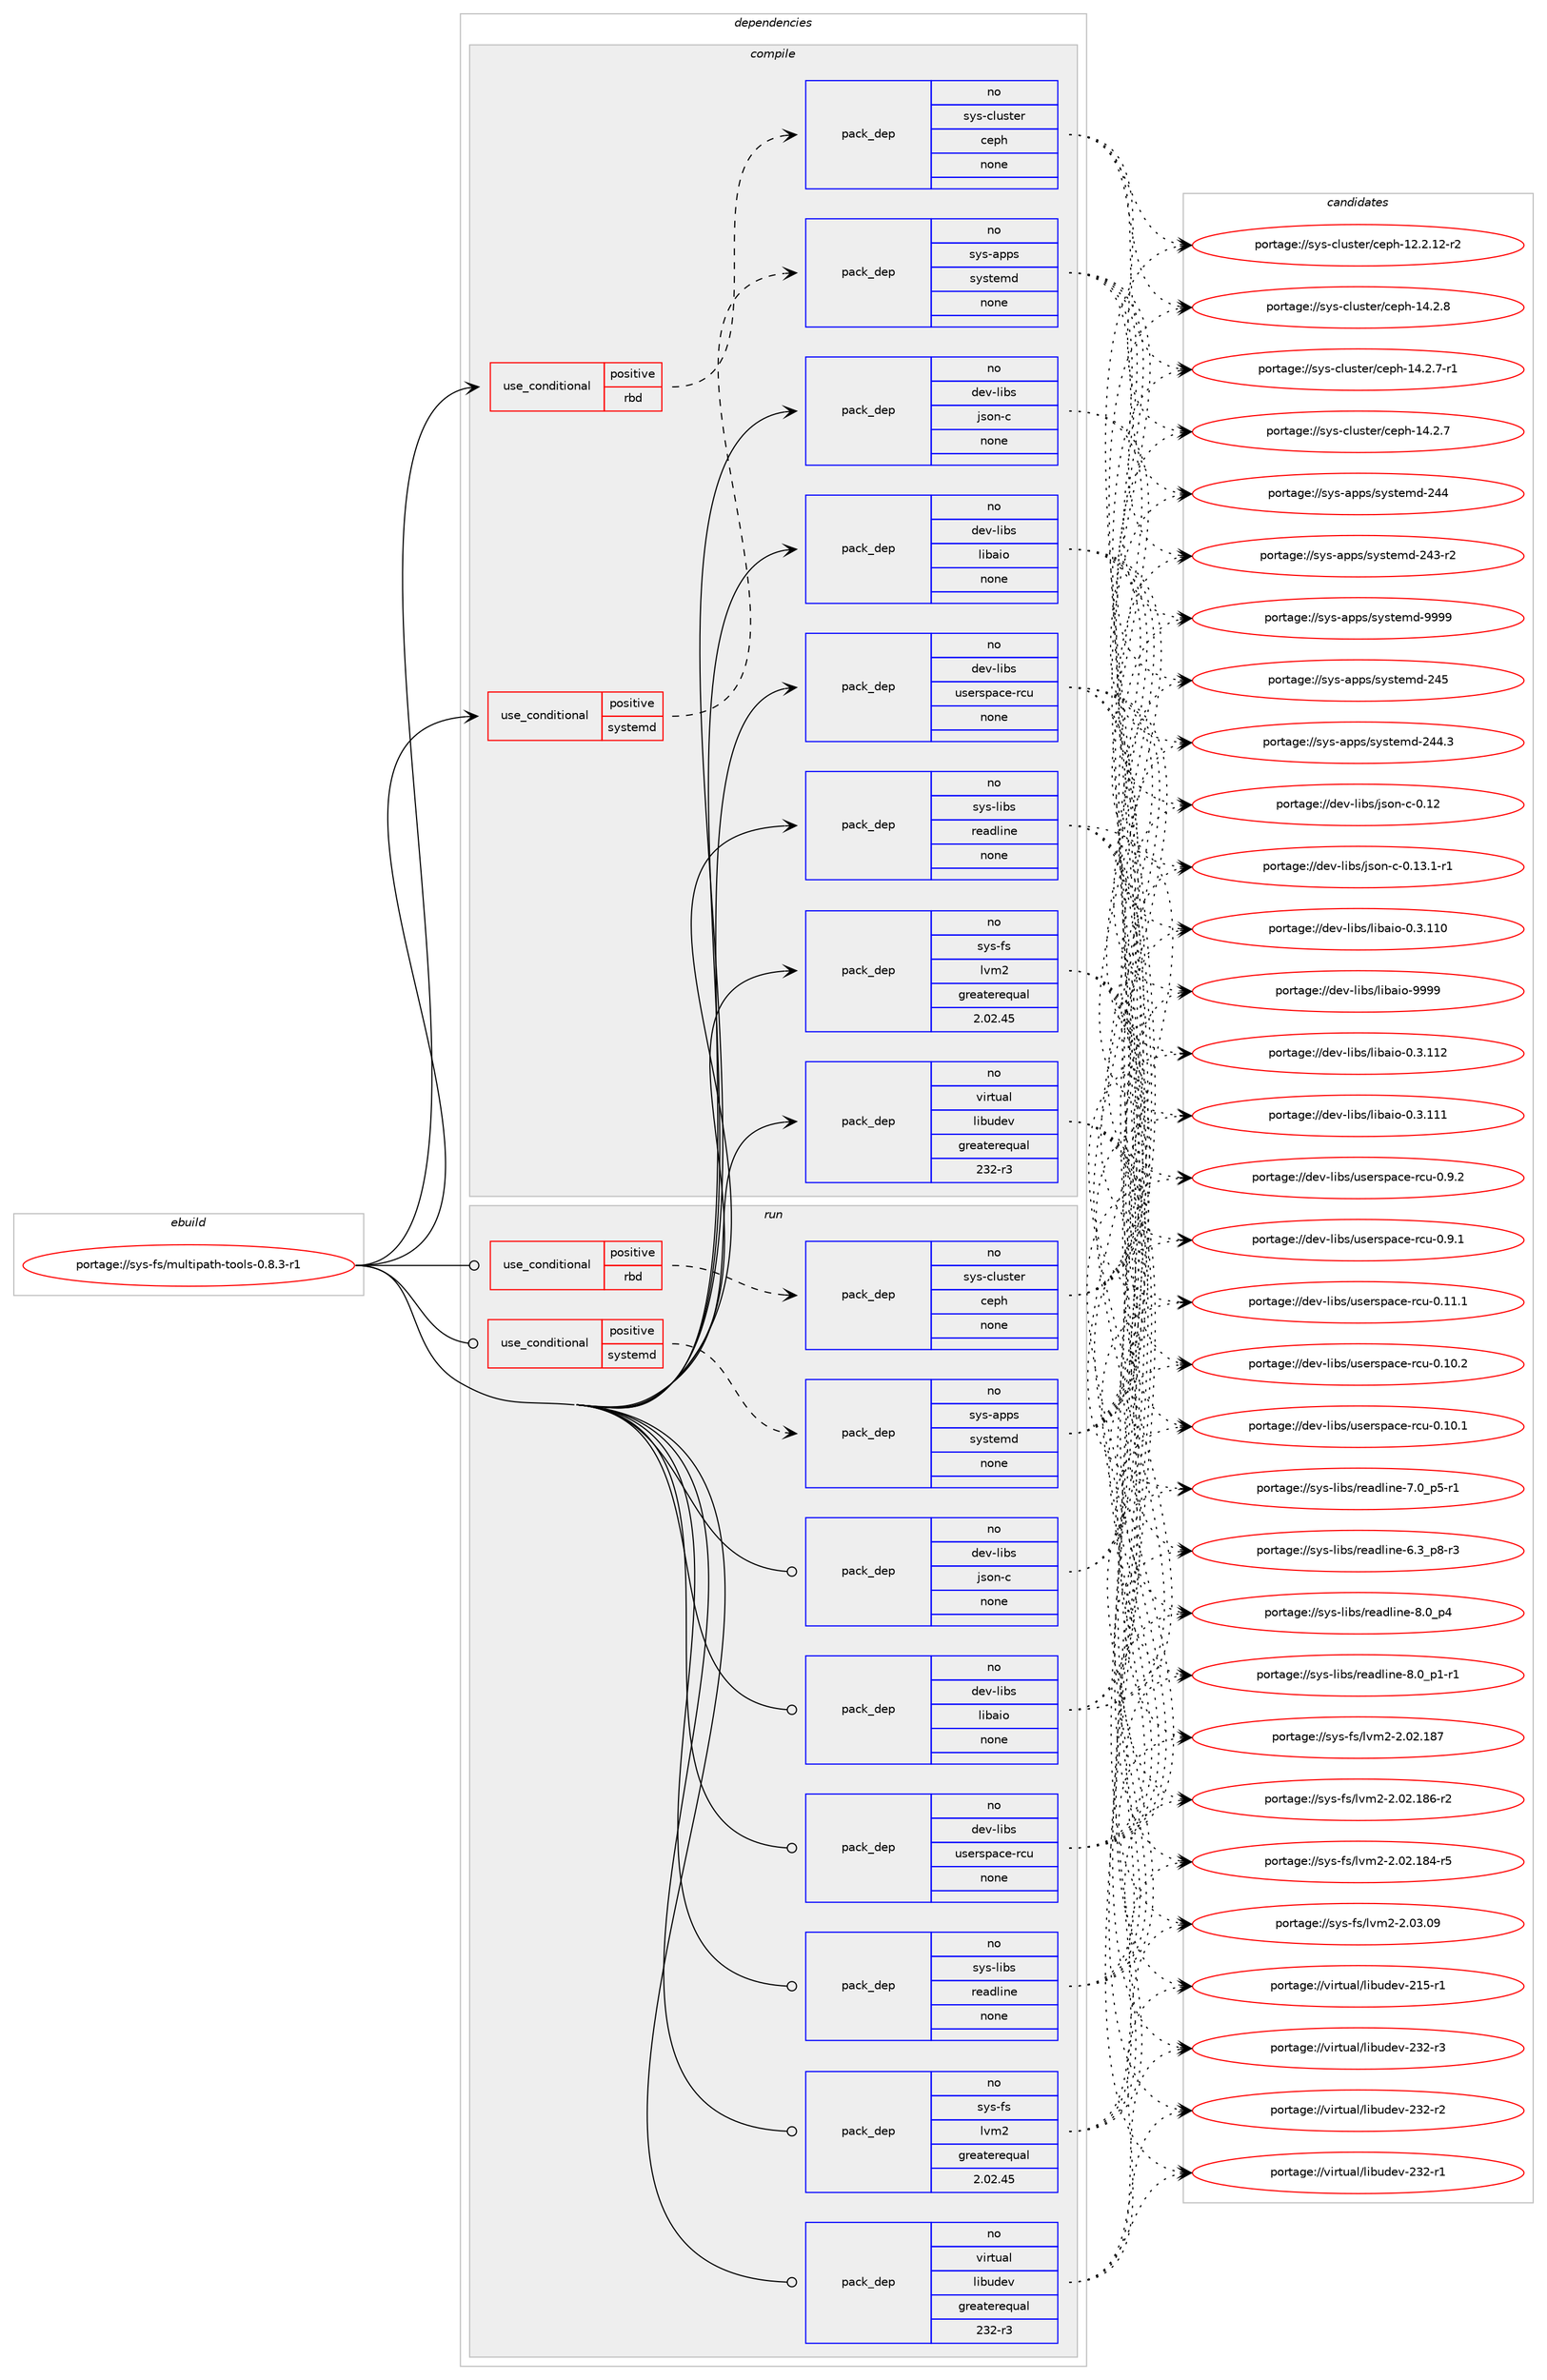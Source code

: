 digraph prolog {

# *************
# Graph options
# *************

newrank=true;
concentrate=true;
compound=true;
graph [rankdir=LR,fontname=Helvetica,fontsize=10,ranksep=1.5];#, ranksep=2.5, nodesep=0.2];
edge  [arrowhead=vee];
node  [fontname=Helvetica,fontsize=10];

# **********
# The ebuild
# **********

subgraph cluster_leftcol {
color=gray;
rank=same;
label=<<i>ebuild</i>>;
id [label="portage://sys-fs/multipath-tools-0.8.3-r1", color=red, width=4, href="../sys-fs/multipath-tools-0.8.3-r1.svg"];
}

# ****************
# The dependencies
# ****************

subgraph cluster_midcol {
color=gray;
label=<<i>dependencies</i>>;
subgraph cluster_compile {
fillcolor="#eeeeee";
style=filled;
label=<<i>compile</i>>;
subgraph cond941 {
dependency6126 [label=<<TABLE BORDER="0" CELLBORDER="1" CELLSPACING="0" CELLPADDING="4"><TR><TD ROWSPAN="3" CELLPADDING="10">use_conditional</TD></TR><TR><TD>positive</TD></TR><TR><TD>rbd</TD></TR></TABLE>>, shape=none, color=red];
subgraph pack5070 {
dependency6127 [label=<<TABLE BORDER="0" CELLBORDER="1" CELLSPACING="0" CELLPADDING="4" WIDTH="220"><TR><TD ROWSPAN="6" CELLPADDING="30">pack_dep</TD></TR><TR><TD WIDTH="110">no</TD></TR><TR><TD>sys-cluster</TD></TR><TR><TD>ceph</TD></TR><TR><TD>none</TD></TR><TR><TD></TD></TR></TABLE>>, shape=none, color=blue];
}
dependency6126:e -> dependency6127:w [weight=20,style="dashed",arrowhead="vee"];
}
id:e -> dependency6126:w [weight=20,style="solid",arrowhead="vee"];
subgraph cond942 {
dependency6128 [label=<<TABLE BORDER="0" CELLBORDER="1" CELLSPACING="0" CELLPADDING="4"><TR><TD ROWSPAN="3" CELLPADDING="10">use_conditional</TD></TR><TR><TD>positive</TD></TR><TR><TD>systemd</TD></TR></TABLE>>, shape=none, color=red];
subgraph pack5071 {
dependency6129 [label=<<TABLE BORDER="0" CELLBORDER="1" CELLSPACING="0" CELLPADDING="4" WIDTH="220"><TR><TD ROWSPAN="6" CELLPADDING="30">pack_dep</TD></TR><TR><TD WIDTH="110">no</TD></TR><TR><TD>sys-apps</TD></TR><TR><TD>systemd</TD></TR><TR><TD>none</TD></TR><TR><TD></TD></TR></TABLE>>, shape=none, color=blue];
}
dependency6128:e -> dependency6129:w [weight=20,style="dashed",arrowhead="vee"];
}
id:e -> dependency6128:w [weight=20,style="solid",arrowhead="vee"];
subgraph pack5072 {
dependency6130 [label=<<TABLE BORDER="0" CELLBORDER="1" CELLSPACING="0" CELLPADDING="4" WIDTH="220"><TR><TD ROWSPAN="6" CELLPADDING="30">pack_dep</TD></TR><TR><TD WIDTH="110">no</TD></TR><TR><TD>dev-libs</TD></TR><TR><TD>json-c</TD></TR><TR><TD>none</TD></TR><TR><TD></TD></TR></TABLE>>, shape=none, color=blue];
}
id:e -> dependency6130:w [weight=20,style="solid",arrowhead="vee"];
subgraph pack5073 {
dependency6131 [label=<<TABLE BORDER="0" CELLBORDER="1" CELLSPACING="0" CELLPADDING="4" WIDTH="220"><TR><TD ROWSPAN="6" CELLPADDING="30">pack_dep</TD></TR><TR><TD WIDTH="110">no</TD></TR><TR><TD>dev-libs</TD></TR><TR><TD>libaio</TD></TR><TR><TD>none</TD></TR><TR><TD></TD></TR></TABLE>>, shape=none, color=blue];
}
id:e -> dependency6131:w [weight=20,style="solid",arrowhead="vee"];
subgraph pack5074 {
dependency6132 [label=<<TABLE BORDER="0" CELLBORDER="1" CELLSPACING="0" CELLPADDING="4" WIDTH="220"><TR><TD ROWSPAN="6" CELLPADDING="30">pack_dep</TD></TR><TR><TD WIDTH="110">no</TD></TR><TR><TD>dev-libs</TD></TR><TR><TD>userspace-rcu</TD></TR><TR><TD>none</TD></TR><TR><TD></TD></TR></TABLE>>, shape=none, color=blue];
}
id:e -> dependency6132:w [weight=20,style="solid",arrowhead="vee"];
subgraph pack5075 {
dependency6133 [label=<<TABLE BORDER="0" CELLBORDER="1" CELLSPACING="0" CELLPADDING="4" WIDTH="220"><TR><TD ROWSPAN="6" CELLPADDING="30">pack_dep</TD></TR><TR><TD WIDTH="110">no</TD></TR><TR><TD>sys-fs</TD></TR><TR><TD>lvm2</TD></TR><TR><TD>greaterequal</TD></TR><TR><TD>2.02.45</TD></TR></TABLE>>, shape=none, color=blue];
}
id:e -> dependency6133:w [weight=20,style="solid",arrowhead="vee"];
subgraph pack5076 {
dependency6134 [label=<<TABLE BORDER="0" CELLBORDER="1" CELLSPACING="0" CELLPADDING="4" WIDTH="220"><TR><TD ROWSPAN="6" CELLPADDING="30">pack_dep</TD></TR><TR><TD WIDTH="110">no</TD></TR><TR><TD>sys-libs</TD></TR><TR><TD>readline</TD></TR><TR><TD>none</TD></TR><TR><TD></TD></TR></TABLE>>, shape=none, color=blue];
}
id:e -> dependency6134:w [weight=20,style="solid",arrowhead="vee"];
subgraph pack5077 {
dependency6135 [label=<<TABLE BORDER="0" CELLBORDER="1" CELLSPACING="0" CELLPADDING="4" WIDTH="220"><TR><TD ROWSPAN="6" CELLPADDING="30">pack_dep</TD></TR><TR><TD WIDTH="110">no</TD></TR><TR><TD>virtual</TD></TR><TR><TD>libudev</TD></TR><TR><TD>greaterequal</TD></TR><TR><TD>232-r3</TD></TR></TABLE>>, shape=none, color=blue];
}
id:e -> dependency6135:w [weight=20,style="solid",arrowhead="vee"];
}
subgraph cluster_compileandrun {
fillcolor="#eeeeee";
style=filled;
label=<<i>compile and run</i>>;
}
subgraph cluster_run {
fillcolor="#eeeeee";
style=filled;
label=<<i>run</i>>;
subgraph cond943 {
dependency6136 [label=<<TABLE BORDER="0" CELLBORDER="1" CELLSPACING="0" CELLPADDING="4"><TR><TD ROWSPAN="3" CELLPADDING="10">use_conditional</TD></TR><TR><TD>positive</TD></TR><TR><TD>rbd</TD></TR></TABLE>>, shape=none, color=red];
subgraph pack5078 {
dependency6137 [label=<<TABLE BORDER="0" CELLBORDER="1" CELLSPACING="0" CELLPADDING="4" WIDTH="220"><TR><TD ROWSPAN="6" CELLPADDING="30">pack_dep</TD></TR><TR><TD WIDTH="110">no</TD></TR><TR><TD>sys-cluster</TD></TR><TR><TD>ceph</TD></TR><TR><TD>none</TD></TR><TR><TD></TD></TR></TABLE>>, shape=none, color=blue];
}
dependency6136:e -> dependency6137:w [weight=20,style="dashed",arrowhead="vee"];
}
id:e -> dependency6136:w [weight=20,style="solid",arrowhead="odot"];
subgraph cond944 {
dependency6138 [label=<<TABLE BORDER="0" CELLBORDER="1" CELLSPACING="0" CELLPADDING="4"><TR><TD ROWSPAN="3" CELLPADDING="10">use_conditional</TD></TR><TR><TD>positive</TD></TR><TR><TD>systemd</TD></TR></TABLE>>, shape=none, color=red];
subgraph pack5079 {
dependency6139 [label=<<TABLE BORDER="0" CELLBORDER="1" CELLSPACING="0" CELLPADDING="4" WIDTH="220"><TR><TD ROWSPAN="6" CELLPADDING="30">pack_dep</TD></TR><TR><TD WIDTH="110">no</TD></TR><TR><TD>sys-apps</TD></TR><TR><TD>systemd</TD></TR><TR><TD>none</TD></TR><TR><TD></TD></TR></TABLE>>, shape=none, color=blue];
}
dependency6138:e -> dependency6139:w [weight=20,style="dashed",arrowhead="vee"];
}
id:e -> dependency6138:w [weight=20,style="solid",arrowhead="odot"];
subgraph pack5080 {
dependency6140 [label=<<TABLE BORDER="0" CELLBORDER="1" CELLSPACING="0" CELLPADDING="4" WIDTH="220"><TR><TD ROWSPAN="6" CELLPADDING="30">pack_dep</TD></TR><TR><TD WIDTH="110">no</TD></TR><TR><TD>dev-libs</TD></TR><TR><TD>json-c</TD></TR><TR><TD>none</TD></TR><TR><TD></TD></TR></TABLE>>, shape=none, color=blue];
}
id:e -> dependency6140:w [weight=20,style="solid",arrowhead="odot"];
subgraph pack5081 {
dependency6141 [label=<<TABLE BORDER="0" CELLBORDER="1" CELLSPACING="0" CELLPADDING="4" WIDTH="220"><TR><TD ROWSPAN="6" CELLPADDING="30">pack_dep</TD></TR><TR><TD WIDTH="110">no</TD></TR><TR><TD>dev-libs</TD></TR><TR><TD>libaio</TD></TR><TR><TD>none</TD></TR><TR><TD></TD></TR></TABLE>>, shape=none, color=blue];
}
id:e -> dependency6141:w [weight=20,style="solid",arrowhead="odot"];
subgraph pack5082 {
dependency6142 [label=<<TABLE BORDER="0" CELLBORDER="1" CELLSPACING="0" CELLPADDING="4" WIDTH="220"><TR><TD ROWSPAN="6" CELLPADDING="30">pack_dep</TD></TR><TR><TD WIDTH="110">no</TD></TR><TR><TD>dev-libs</TD></TR><TR><TD>userspace-rcu</TD></TR><TR><TD>none</TD></TR><TR><TD></TD></TR></TABLE>>, shape=none, color=blue];
}
id:e -> dependency6142:w [weight=20,style="solid",arrowhead="odot"];
subgraph pack5083 {
dependency6143 [label=<<TABLE BORDER="0" CELLBORDER="1" CELLSPACING="0" CELLPADDING="4" WIDTH="220"><TR><TD ROWSPAN="6" CELLPADDING="30">pack_dep</TD></TR><TR><TD WIDTH="110">no</TD></TR><TR><TD>sys-fs</TD></TR><TR><TD>lvm2</TD></TR><TR><TD>greaterequal</TD></TR><TR><TD>2.02.45</TD></TR></TABLE>>, shape=none, color=blue];
}
id:e -> dependency6143:w [weight=20,style="solid",arrowhead="odot"];
subgraph pack5084 {
dependency6144 [label=<<TABLE BORDER="0" CELLBORDER="1" CELLSPACING="0" CELLPADDING="4" WIDTH="220"><TR><TD ROWSPAN="6" CELLPADDING="30">pack_dep</TD></TR><TR><TD WIDTH="110">no</TD></TR><TR><TD>sys-libs</TD></TR><TR><TD>readline</TD></TR><TR><TD>none</TD></TR><TR><TD></TD></TR></TABLE>>, shape=none, color=blue];
}
id:e -> dependency6144:w [weight=20,style="solid",arrowhead="odot"];
subgraph pack5085 {
dependency6145 [label=<<TABLE BORDER="0" CELLBORDER="1" CELLSPACING="0" CELLPADDING="4" WIDTH="220"><TR><TD ROWSPAN="6" CELLPADDING="30">pack_dep</TD></TR><TR><TD WIDTH="110">no</TD></TR><TR><TD>virtual</TD></TR><TR><TD>libudev</TD></TR><TR><TD>greaterequal</TD></TR><TR><TD>232-r3</TD></TR></TABLE>>, shape=none, color=blue];
}
id:e -> dependency6145:w [weight=20,style="solid",arrowhead="odot"];
}
}

# **************
# The candidates
# **************

subgraph cluster_choices {
rank=same;
color=gray;
label=<<i>candidates</i>>;

subgraph choice5070 {
color=black;
nodesep=1;
choice1151211154599108117115116101114479910111210445495246504656 [label="portage://sys-cluster/ceph-14.2.8", color=red, width=4,href="../sys-cluster/ceph-14.2.8.svg"];
choice11512111545991081171151161011144799101112104454952465046554511449 [label="portage://sys-cluster/ceph-14.2.7-r1", color=red, width=4,href="../sys-cluster/ceph-14.2.7-r1.svg"];
choice1151211154599108117115116101114479910111210445495246504655 [label="portage://sys-cluster/ceph-14.2.7", color=red, width=4,href="../sys-cluster/ceph-14.2.7.svg"];
choice1151211154599108117115116101114479910111210445495046504649504511450 [label="portage://sys-cluster/ceph-12.2.12-r2", color=red, width=4,href="../sys-cluster/ceph-12.2.12-r2.svg"];
dependency6127:e -> choice1151211154599108117115116101114479910111210445495246504656:w [style=dotted,weight="100"];
dependency6127:e -> choice11512111545991081171151161011144799101112104454952465046554511449:w [style=dotted,weight="100"];
dependency6127:e -> choice1151211154599108117115116101114479910111210445495246504655:w [style=dotted,weight="100"];
dependency6127:e -> choice1151211154599108117115116101114479910111210445495046504649504511450:w [style=dotted,weight="100"];
}
subgraph choice5071 {
color=black;
nodesep=1;
choice1151211154597112112115471151211151161011091004557575757 [label="portage://sys-apps/systemd-9999", color=red, width=4,href="../sys-apps/systemd-9999.svg"];
choice11512111545971121121154711512111511610110910045505253 [label="portage://sys-apps/systemd-245", color=red, width=4,href="../sys-apps/systemd-245.svg"];
choice115121115459711211211547115121115116101109100455052524651 [label="portage://sys-apps/systemd-244.3", color=red, width=4,href="../sys-apps/systemd-244.3.svg"];
choice11512111545971121121154711512111511610110910045505252 [label="portage://sys-apps/systemd-244", color=red, width=4,href="../sys-apps/systemd-244.svg"];
choice115121115459711211211547115121115116101109100455052514511450 [label="portage://sys-apps/systemd-243-r2", color=red, width=4,href="../sys-apps/systemd-243-r2.svg"];
dependency6129:e -> choice1151211154597112112115471151211151161011091004557575757:w [style=dotted,weight="100"];
dependency6129:e -> choice11512111545971121121154711512111511610110910045505253:w [style=dotted,weight="100"];
dependency6129:e -> choice115121115459711211211547115121115116101109100455052524651:w [style=dotted,weight="100"];
dependency6129:e -> choice11512111545971121121154711512111511610110910045505252:w [style=dotted,weight="100"];
dependency6129:e -> choice115121115459711211211547115121115116101109100455052514511450:w [style=dotted,weight="100"];
}
subgraph choice5072 {
color=black;
nodesep=1;
choice1001011184510810598115471061151111104599454846495146494511449 [label="portage://dev-libs/json-c-0.13.1-r1", color=red, width=4,href="../dev-libs/json-c-0.13.1-r1.svg"];
choice10010111845108105981154710611511111045994548464950 [label="portage://dev-libs/json-c-0.12", color=red, width=4,href="../dev-libs/json-c-0.12.svg"];
dependency6130:e -> choice1001011184510810598115471061151111104599454846495146494511449:w [style=dotted,weight="100"];
dependency6130:e -> choice10010111845108105981154710611511111045994548464950:w [style=dotted,weight="100"];
}
subgraph choice5073 {
color=black;
nodesep=1;
choice10010111845108105981154710810598971051114557575757 [label="portage://dev-libs/libaio-9999", color=red, width=4,href="../dev-libs/libaio-9999.svg"];
choice10010111845108105981154710810598971051114548465146494950 [label="portage://dev-libs/libaio-0.3.112", color=red, width=4,href="../dev-libs/libaio-0.3.112.svg"];
choice10010111845108105981154710810598971051114548465146494949 [label="portage://dev-libs/libaio-0.3.111", color=red, width=4,href="../dev-libs/libaio-0.3.111.svg"];
choice10010111845108105981154710810598971051114548465146494948 [label="portage://dev-libs/libaio-0.3.110", color=red, width=4,href="../dev-libs/libaio-0.3.110.svg"];
dependency6131:e -> choice10010111845108105981154710810598971051114557575757:w [style=dotted,weight="100"];
dependency6131:e -> choice10010111845108105981154710810598971051114548465146494950:w [style=dotted,weight="100"];
dependency6131:e -> choice10010111845108105981154710810598971051114548465146494949:w [style=dotted,weight="100"];
dependency6131:e -> choice10010111845108105981154710810598971051114548465146494948:w [style=dotted,weight="100"];
}
subgraph choice5074 {
color=black;
nodesep=1;
choice10010111845108105981154711711510111411511297991014511499117454846574650 [label="portage://dev-libs/userspace-rcu-0.9.2", color=red, width=4,href="../dev-libs/userspace-rcu-0.9.2.svg"];
choice10010111845108105981154711711510111411511297991014511499117454846574649 [label="portage://dev-libs/userspace-rcu-0.9.1", color=red, width=4,href="../dev-libs/userspace-rcu-0.9.1.svg"];
choice1001011184510810598115471171151011141151129799101451149911745484649494649 [label="portage://dev-libs/userspace-rcu-0.11.1", color=red, width=4,href="../dev-libs/userspace-rcu-0.11.1.svg"];
choice1001011184510810598115471171151011141151129799101451149911745484649484650 [label="portage://dev-libs/userspace-rcu-0.10.2", color=red, width=4,href="../dev-libs/userspace-rcu-0.10.2.svg"];
choice1001011184510810598115471171151011141151129799101451149911745484649484649 [label="portage://dev-libs/userspace-rcu-0.10.1", color=red, width=4,href="../dev-libs/userspace-rcu-0.10.1.svg"];
dependency6132:e -> choice10010111845108105981154711711510111411511297991014511499117454846574650:w [style=dotted,weight="100"];
dependency6132:e -> choice10010111845108105981154711711510111411511297991014511499117454846574649:w [style=dotted,weight="100"];
dependency6132:e -> choice1001011184510810598115471171151011141151129799101451149911745484649494649:w [style=dotted,weight="100"];
dependency6132:e -> choice1001011184510810598115471171151011141151129799101451149911745484649484650:w [style=dotted,weight="100"];
dependency6132:e -> choice1001011184510810598115471171151011141151129799101451149911745484649484649:w [style=dotted,weight="100"];
}
subgraph choice5075 {
color=black;
nodesep=1;
choice1151211154510211547108118109504550464851464857 [label="portage://sys-fs/lvm2-2.03.09", color=red, width=4,href="../sys-fs/lvm2-2.03.09.svg"];
choice115121115451021154710811810950455046485046495655 [label="portage://sys-fs/lvm2-2.02.187", color=red, width=4,href="../sys-fs/lvm2-2.02.187.svg"];
choice1151211154510211547108118109504550464850464956544511450 [label="portage://sys-fs/lvm2-2.02.186-r2", color=red, width=4,href="../sys-fs/lvm2-2.02.186-r2.svg"];
choice1151211154510211547108118109504550464850464956524511453 [label="portage://sys-fs/lvm2-2.02.184-r5", color=red, width=4,href="../sys-fs/lvm2-2.02.184-r5.svg"];
dependency6133:e -> choice1151211154510211547108118109504550464851464857:w [style=dotted,weight="100"];
dependency6133:e -> choice115121115451021154710811810950455046485046495655:w [style=dotted,weight="100"];
dependency6133:e -> choice1151211154510211547108118109504550464850464956544511450:w [style=dotted,weight="100"];
dependency6133:e -> choice1151211154510211547108118109504550464850464956524511453:w [style=dotted,weight="100"];
}
subgraph choice5076 {
color=black;
nodesep=1;
choice11512111545108105981154711410197100108105110101455646489511252 [label="portage://sys-libs/readline-8.0_p4", color=red, width=4,href="../sys-libs/readline-8.0_p4.svg"];
choice115121115451081059811547114101971001081051101014556464895112494511449 [label="portage://sys-libs/readline-8.0_p1-r1", color=red, width=4,href="../sys-libs/readline-8.0_p1-r1.svg"];
choice115121115451081059811547114101971001081051101014555464895112534511449 [label="portage://sys-libs/readline-7.0_p5-r1", color=red, width=4,href="../sys-libs/readline-7.0_p5-r1.svg"];
choice115121115451081059811547114101971001081051101014554465195112564511451 [label="portage://sys-libs/readline-6.3_p8-r3", color=red, width=4,href="../sys-libs/readline-6.3_p8-r3.svg"];
dependency6134:e -> choice11512111545108105981154711410197100108105110101455646489511252:w [style=dotted,weight="100"];
dependency6134:e -> choice115121115451081059811547114101971001081051101014556464895112494511449:w [style=dotted,weight="100"];
dependency6134:e -> choice115121115451081059811547114101971001081051101014555464895112534511449:w [style=dotted,weight="100"];
dependency6134:e -> choice115121115451081059811547114101971001081051101014554465195112564511451:w [style=dotted,weight="100"];
}
subgraph choice5077 {
color=black;
nodesep=1;
choice118105114116117971084710810598117100101118455051504511451 [label="portage://virtual/libudev-232-r3", color=red, width=4,href="../virtual/libudev-232-r3.svg"];
choice118105114116117971084710810598117100101118455051504511450 [label="portage://virtual/libudev-232-r2", color=red, width=4,href="../virtual/libudev-232-r2.svg"];
choice118105114116117971084710810598117100101118455051504511449 [label="portage://virtual/libudev-232-r1", color=red, width=4,href="../virtual/libudev-232-r1.svg"];
choice118105114116117971084710810598117100101118455049534511449 [label="portage://virtual/libudev-215-r1", color=red, width=4,href="../virtual/libudev-215-r1.svg"];
dependency6135:e -> choice118105114116117971084710810598117100101118455051504511451:w [style=dotted,weight="100"];
dependency6135:e -> choice118105114116117971084710810598117100101118455051504511450:w [style=dotted,weight="100"];
dependency6135:e -> choice118105114116117971084710810598117100101118455051504511449:w [style=dotted,weight="100"];
dependency6135:e -> choice118105114116117971084710810598117100101118455049534511449:w [style=dotted,weight="100"];
}
subgraph choice5078 {
color=black;
nodesep=1;
choice1151211154599108117115116101114479910111210445495246504656 [label="portage://sys-cluster/ceph-14.2.8", color=red, width=4,href="../sys-cluster/ceph-14.2.8.svg"];
choice11512111545991081171151161011144799101112104454952465046554511449 [label="portage://sys-cluster/ceph-14.2.7-r1", color=red, width=4,href="../sys-cluster/ceph-14.2.7-r1.svg"];
choice1151211154599108117115116101114479910111210445495246504655 [label="portage://sys-cluster/ceph-14.2.7", color=red, width=4,href="../sys-cluster/ceph-14.2.7.svg"];
choice1151211154599108117115116101114479910111210445495046504649504511450 [label="portage://sys-cluster/ceph-12.2.12-r2", color=red, width=4,href="../sys-cluster/ceph-12.2.12-r2.svg"];
dependency6137:e -> choice1151211154599108117115116101114479910111210445495246504656:w [style=dotted,weight="100"];
dependency6137:e -> choice11512111545991081171151161011144799101112104454952465046554511449:w [style=dotted,weight="100"];
dependency6137:e -> choice1151211154599108117115116101114479910111210445495246504655:w [style=dotted,weight="100"];
dependency6137:e -> choice1151211154599108117115116101114479910111210445495046504649504511450:w [style=dotted,weight="100"];
}
subgraph choice5079 {
color=black;
nodesep=1;
choice1151211154597112112115471151211151161011091004557575757 [label="portage://sys-apps/systemd-9999", color=red, width=4,href="../sys-apps/systemd-9999.svg"];
choice11512111545971121121154711512111511610110910045505253 [label="portage://sys-apps/systemd-245", color=red, width=4,href="../sys-apps/systemd-245.svg"];
choice115121115459711211211547115121115116101109100455052524651 [label="portage://sys-apps/systemd-244.3", color=red, width=4,href="../sys-apps/systemd-244.3.svg"];
choice11512111545971121121154711512111511610110910045505252 [label="portage://sys-apps/systemd-244", color=red, width=4,href="../sys-apps/systemd-244.svg"];
choice115121115459711211211547115121115116101109100455052514511450 [label="portage://sys-apps/systemd-243-r2", color=red, width=4,href="../sys-apps/systemd-243-r2.svg"];
dependency6139:e -> choice1151211154597112112115471151211151161011091004557575757:w [style=dotted,weight="100"];
dependency6139:e -> choice11512111545971121121154711512111511610110910045505253:w [style=dotted,weight="100"];
dependency6139:e -> choice115121115459711211211547115121115116101109100455052524651:w [style=dotted,weight="100"];
dependency6139:e -> choice11512111545971121121154711512111511610110910045505252:w [style=dotted,weight="100"];
dependency6139:e -> choice115121115459711211211547115121115116101109100455052514511450:w [style=dotted,weight="100"];
}
subgraph choice5080 {
color=black;
nodesep=1;
choice1001011184510810598115471061151111104599454846495146494511449 [label="portage://dev-libs/json-c-0.13.1-r1", color=red, width=4,href="../dev-libs/json-c-0.13.1-r1.svg"];
choice10010111845108105981154710611511111045994548464950 [label="portage://dev-libs/json-c-0.12", color=red, width=4,href="../dev-libs/json-c-0.12.svg"];
dependency6140:e -> choice1001011184510810598115471061151111104599454846495146494511449:w [style=dotted,weight="100"];
dependency6140:e -> choice10010111845108105981154710611511111045994548464950:w [style=dotted,weight="100"];
}
subgraph choice5081 {
color=black;
nodesep=1;
choice10010111845108105981154710810598971051114557575757 [label="portage://dev-libs/libaio-9999", color=red, width=4,href="../dev-libs/libaio-9999.svg"];
choice10010111845108105981154710810598971051114548465146494950 [label="portage://dev-libs/libaio-0.3.112", color=red, width=4,href="../dev-libs/libaio-0.3.112.svg"];
choice10010111845108105981154710810598971051114548465146494949 [label="portage://dev-libs/libaio-0.3.111", color=red, width=4,href="../dev-libs/libaio-0.3.111.svg"];
choice10010111845108105981154710810598971051114548465146494948 [label="portage://dev-libs/libaio-0.3.110", color=red, width=4,href="../dev-libs/libaio-0.3.110.svg"];
dependency6141:e -> choice10010111845108105981154710810598971051114557575757:w [style=dotted,weight="100"];
dependency6141:e -> choice10010111845108105981154710810598971051114548465146494950:w [style=dotted,weight="100"];
dependency6141:e -> choice10010111845108105981154710810598971051114548465146494949:w [style=dotted,weight="100"];
dependency6141:e -> choice10010111845108105981154710810598971051114548465146494948:w [style=dotted,weight="100"];
}
subgraph choice5082 {
color=black;
nodesep=1;
choice10010111845108105981154711711510111411511297991014511499117454846574650 [label="portage://dev-libs/userspace-rcu-0.9.2", color=red, width=4,href="../dev-libs/userspace-rcu-0.9.2.svg"];
choice10010111845108105981154711711510111411511297991014511499117454846574649 [label="portage://dev-libs/userspace-rcu-0.9.1", color=red, width=4,href="../dev-libs/userspace-rcu-0.9.1.svg"];
choice1001011184510810598115471171151011141151129799101451149911745484649494649 [label="portage://dev-libs/userspace-rcu-0.11.1", color=red, width=4,href="../dev-libs/userspace-rcu-0.11.1.svg"];
choice1001011184510810598115471171151011141151129799101451149911745484649484650 [label="portage://dev-libs/userspace-rcu-0.10.2", color=red, width=4,href="../dev-libs/userspace-rcu-0.10.2.svg"];
choice1001011184510810598115471171151011141151129799101451149911745484649484649 [label="portage://dev-libs/userspace-rcu-0.10.1", color=red, width=4,href="../dev-libs/userspace-rcu-0.10.1.svg"];
dependency6142:e -> choice10010111845108105981154711711510111411511297991014511499117454846574650:w [style=dotted,weight="100"];
dependency6142:e -> choice10010111845108105981154711711510111411511297991014511499117454846574649:w [style=dotted,weight="100"];
dependency6142:e -> choice1001011184510810598115471171151011141151129799101451149911745484649494649:w [style=dotted,weight="100"];
dependency6142:e -> choice1001011184510810598115471171151011141151129799101451149911745484649484650:w [style=dotted,weight="100"];
dependency6142:e -> choice1001011184510810598115471171151011141151129799101451149911745484649484649:w [style=dotted,weight="100"];
}
subgraph choice5083 {
color=black;
nodesep=1;
choice1151211154510211547108118109504550464851464857 [label="portage://sys-fs/lvm2-2.03.09", color=red, width=4,href="../sys-fs/lvm2-2.03.09.svg"];
choice115121115451021154710811810950455046485046495655 [label="portage://sys-fs/lvm2-2.02.187", color=red, width=4,href="../sys-fs/lvm2-2.02.187.svg"];
choice1151211154510211547108118109504550464850464956544511450 [label="portage://sys-fs/lvm2-2.02.186-r2", color=red, width=4,href="../sys-fs/lvm2-2.02.186-r2.svg"];
choice1151211154510211547108118109504550464850464956524511453 [label="portage://sys-fs/lvm2-2.02.184-r5", color=red, width=4,href="../sys-fs/lvm2-2.02.184-r5.svg"];
dependency6143:e -> choice1151211154510211547108118109504550464851464857:w [style=dotted,weight="100"];
dependency6143:e -> choice115121115451021154710811810950455046485046495655:w [style=dotted,weight="100"];
dependency6143:e -> choice1151211154510211547108118109504550464850464956544511450:w [style=dotted,weight="100"];
dependency6143:e -> choice1151211154510211547108118109504550464850464956524511453:w [style=dotted,weight="100"];
}
subgraph choice5084 {
color=black;
nodesep=1;
choice11512111545108105981154711410197100108105110101455646489511252 [label="portage://sys-libs/readline-8.0_p4", color=red, width=4,href="../sys-libs/readline-8.0_p4.svg"];
choice115121115451081059811547114101971001081051101014556464895112494511449 [label="portage://sys-libs/readline-8.0_p1-r1", color=red, width=4,href="../sys-libs/readline-8.0_p1-r1.svg"];
choice115121115451081059811547114101971001081051101014555464895112534511449 [label="portage://sys-libs/readline-7.0_p5-r1", color=red, width=4,href="../sys-libs/readline-7.0_p5-r1.svg"];
choice115121115451081059811547114101971001081051101014554465195112564511451 [label="portage://sys-libs/readline-6.3_p8-r3", color=red, width=4,href="../sys-libs/readline-6.3_p8-r3.svg"];
dependency6144:e -> choice11512111545108105981154711410197100108105110101455646489511252:w [style=dotted,weight="100"];
dependency6144:e -> choice115121115451081059811547114101971001081051101014556464895112494511449:w [style=dotted,weight="100"];
dependency6144:e -> choice115121115451081059811547114101971001081051101014555464895112534511449:w [style=dotted,weight="100"];
dependency6144:e -> choice115121115451081059811547114101971001081051101014554465195112564511451:w [style=dotted,weight="100"];
}
subgraph choice5085 {
color=black;
nodesep=1;
choice118105114116117971084710810598117100101118455051504511451 [label="portage://virtual/libudev-232-r3", color=red, width=4,href="../virtual/libudev-232-r3.svg"];
choice118105114116117971084710810598117100101118455051504511450 [label="portage://virtual/libudev-232-r2", color=red, width=4,href="../virtual/libudev-232-r2.svg"];
choice118105114116117971084710810598117100101118455051504511449 [label="portage://virtual/libudev-232-r1", color=red, width=4,href="../virtual/libudev-232-r1.svg"];
choice118105114116117971084710810598117100101118455049534511449 [label="portage://virtual/libudev-215-r1", color=red, width=4,href="../virtual/libudev-215-r1.svg"];
dependency6145:e -> choice118105114116117971084710810598117100101118455051504511451:w [style=dotted,weight="100"];
dependency6145:e -> choice118105114116117971084710810598117100101118455051504511450:w [style=dotted,weight="100"];
dependency6145:e -> choice118105114116117971084710810598117100101118455051504511449:w [style=dotted,weight="100"];
dependency6145:e -> choice118105114116117971084710810598117100101118455049534511449:w [style=dotted,weight="100"];
}
}

}

